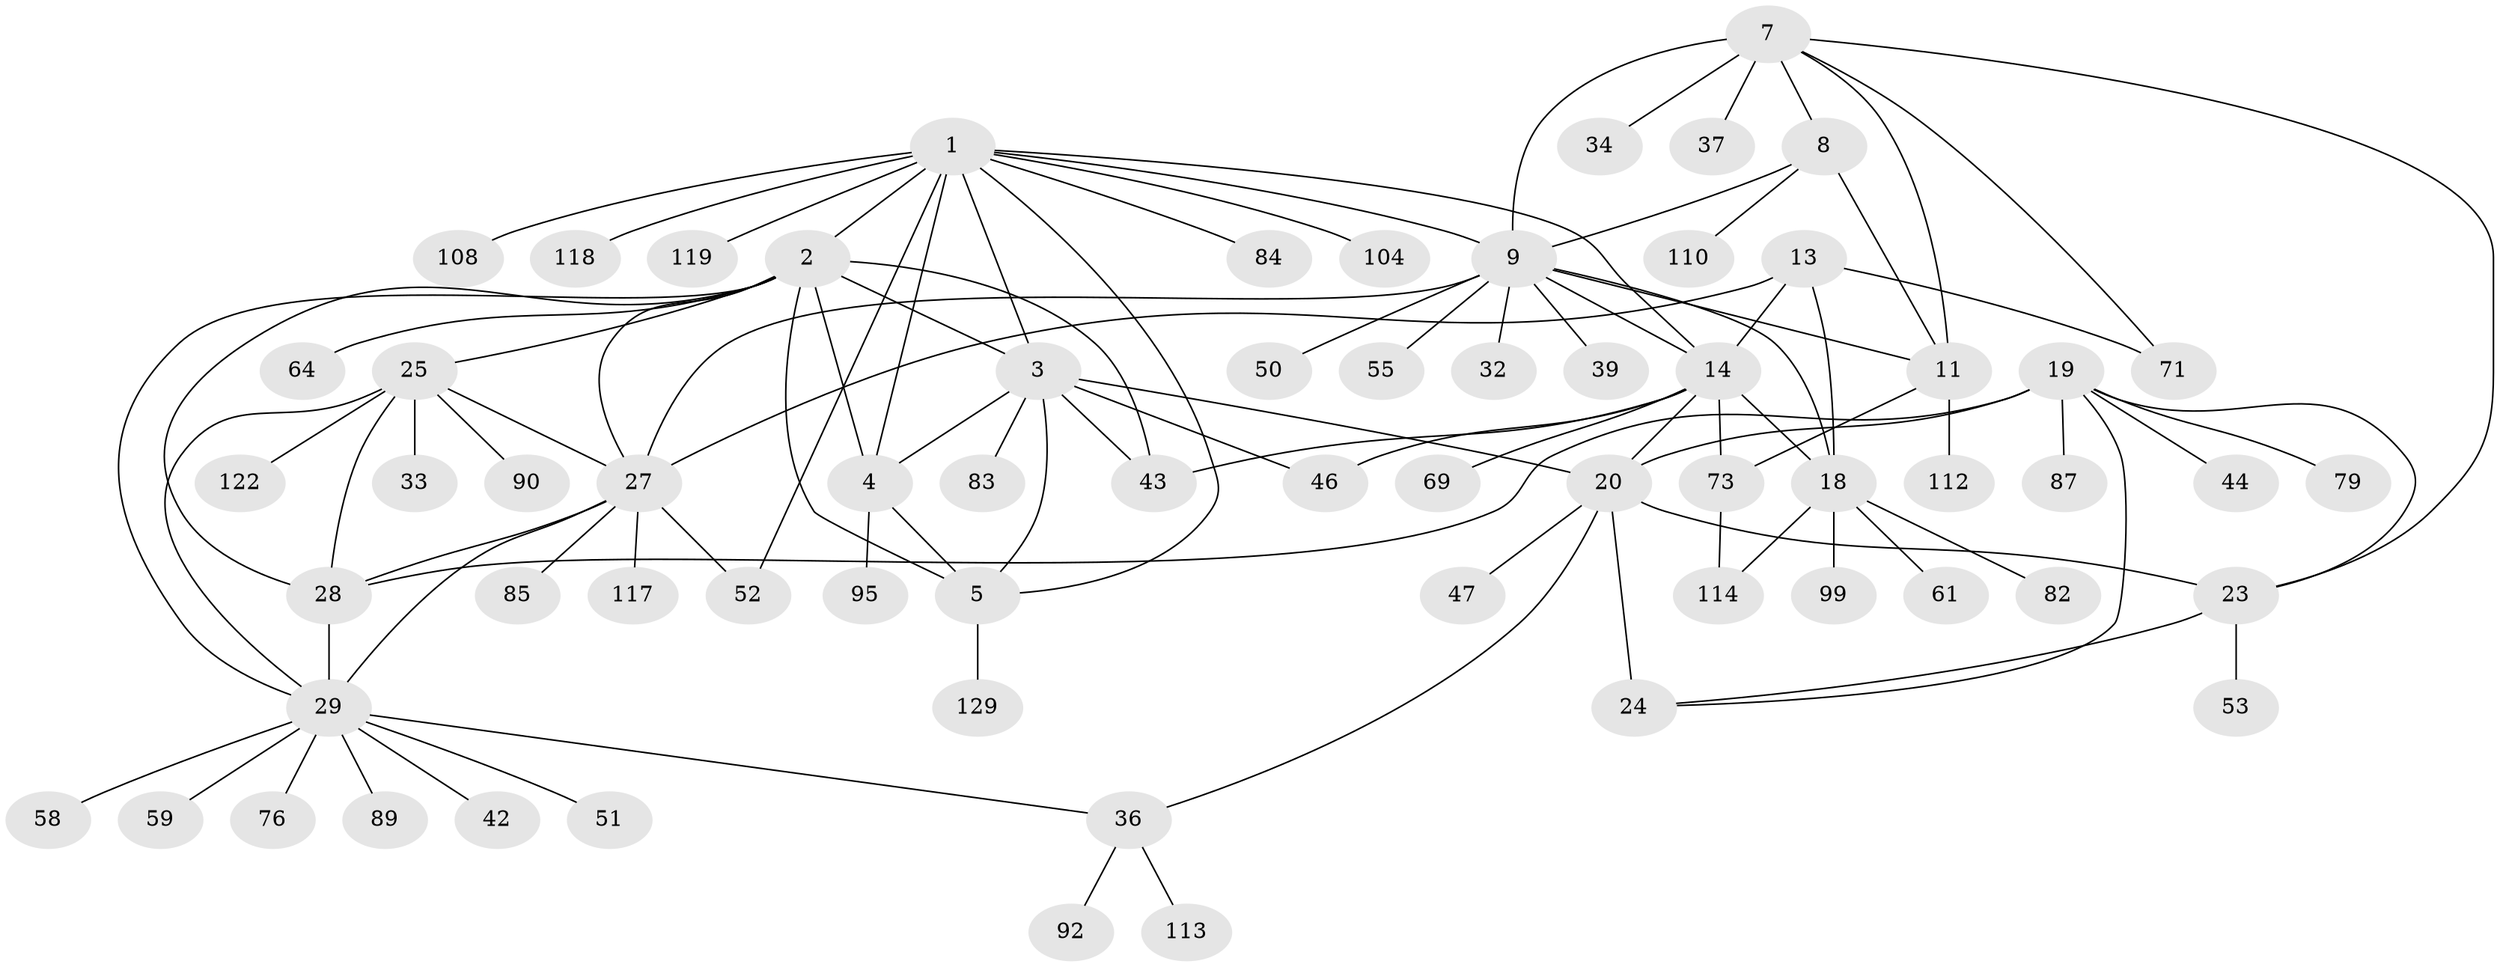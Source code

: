 // original degree distribution, {13: 0.007575757575757576, 7: 0.03787878787878788, 10: 0.05303030303030303, 6: 0.05303030303030303, 9: 0.030303030303030304, 16: 0.007575757575757576, 15: 0.007575757575757576, 8: 0.022727272727272728, 5: 0.007575757575757576, 2: 0.12121212121212122, 1: 0.5909090909090909, 4: 0.015151515151515152, 3: 0.045454545454545456}
// Generated by graph-tools (version 1.1) at 2025/15/03/09/25 04:15:59]
// undirected, 66 vertices, 99 edges
graph export_dot {
graph [start="1"]
  node [color=gray90,style=filled];
  1;
  2 [super="+106+131+6"];
  3 [super="+57"];
  4;
  5;
  7 [super="+12"];
  8;
  9 [super="+48+93+10"];
  11;
  13 [super="+45+31"];
  14 [super="+15+16"];
  18;
  19 [super="+70"];
  20 [super="+21"];
  23;
  24 [super="+77+67+97+78+60"];
  25;
  27;
  28;
  29 [super="+30+41"];
  32;
  33;
  34;
  36;
  37;
  39;
  42;
  43 [super="+49+63"];
  44;
  46;
  47 [super="+132+94"];
  50 [super="+121"];
  51;
  52;
  53;
  55 [super="+105"];
  58;
  59 [super="+68"];
  61;
  64 [super="+98"];
  69;
  71;
  73 [super="+75+101+123"];
  76;
  79;
  82;
  83;
  84;
  85;
  87;
  89;
  90;
  92;
  95;
  99;
  104;
  108;
  110;
  112;
  113;
  114;
  117;
  118;
  119;
  122;
  129;
  1 -- 2 [weight=2];
  1 -- 3;
  1 -- 4;
  1 -- 5;
  1 -- 9;
  1 -- 52;
  1 -- 84;
  1 -- 104;
  1 -- 108;
  1 -- 118;
  1 -- 119;
  1 -- 14;
  2 -- 3 [weight=2];
  2 -- 4 [weight=2];
  2 -- 5 [weight=2];
  2 -- 64;
  2 -- 43;
  2 -- 25;
  2 -- 27;
  2 -- 28;
  2 -- 29 [weight=2];
  3 -- 4;
  3 -- 5;
  3 -- 43;
  3 -- 46;
  3 -- 83;
  3 -- 20;
  4 -- 5;
  4 -- 95;
  5 -- 129;
  7 -- 8 [weight=2];
  7 -- 9 [weight=4];
  7 -- 11 [weight=2];
  7 -- 23;
  7 -- 34;
  7 -- 37;
  7 -- 71;
  8 -- 9 [weight=2];
  8 -- 11;
  8 -- 110;
  9 -- 11 [weight=2];
  9 -- 55;
  9 -- 32;
  9 -- 39;
  9 -- 14;
  9 -- 18;
  9 -- 50;
  9 -- 27;
  11 -- 73;
  11 -- 112;
  13 -- 14 [weight=4];
  13 -- 18;
  13 -- 27;
  13 -- 71;
  14 -- 18 [weight=4];
  14 -- 69;
  14 -- 73;
  14 -- 46;
  14 -- 20;
  14 -- 43;
  18 -- 61;
  18 -- 82;
  18 -- 99;
  18 -- 114;
  19 -- 20 [weight=3];
  19 -- 23;
  19 -- 24;
  19 -- 28;
  19 -- 44;
  19 -- 79;
  19 -- 87;
  20 -- 23 [weight=3];
  20 -- 24 [weight=3];
  20 -- 36;
  20 -- 47;
  23 -- 24;
  23 -- 53;
  25 -- 27;
  25 -- 28;
  25 -- 29 [weight=2];
  25 -- 33;
  25 -- 90;
  25 -- 122;
  27 -- 28;
  27 -- 29 [weight=2];
  27 -- 52;
  27 -- 85;
  27 -- 117;
  28 -- 29 [weight=2];
  29 -- 42;
  29 -- 59;
  29 -- 76;
  29 -- 89;
  29 -- 51;
  29 -- 58;
  29 -- 36;
  36 -- 92;
  36 -- 113;
  73 -- 114;
}
